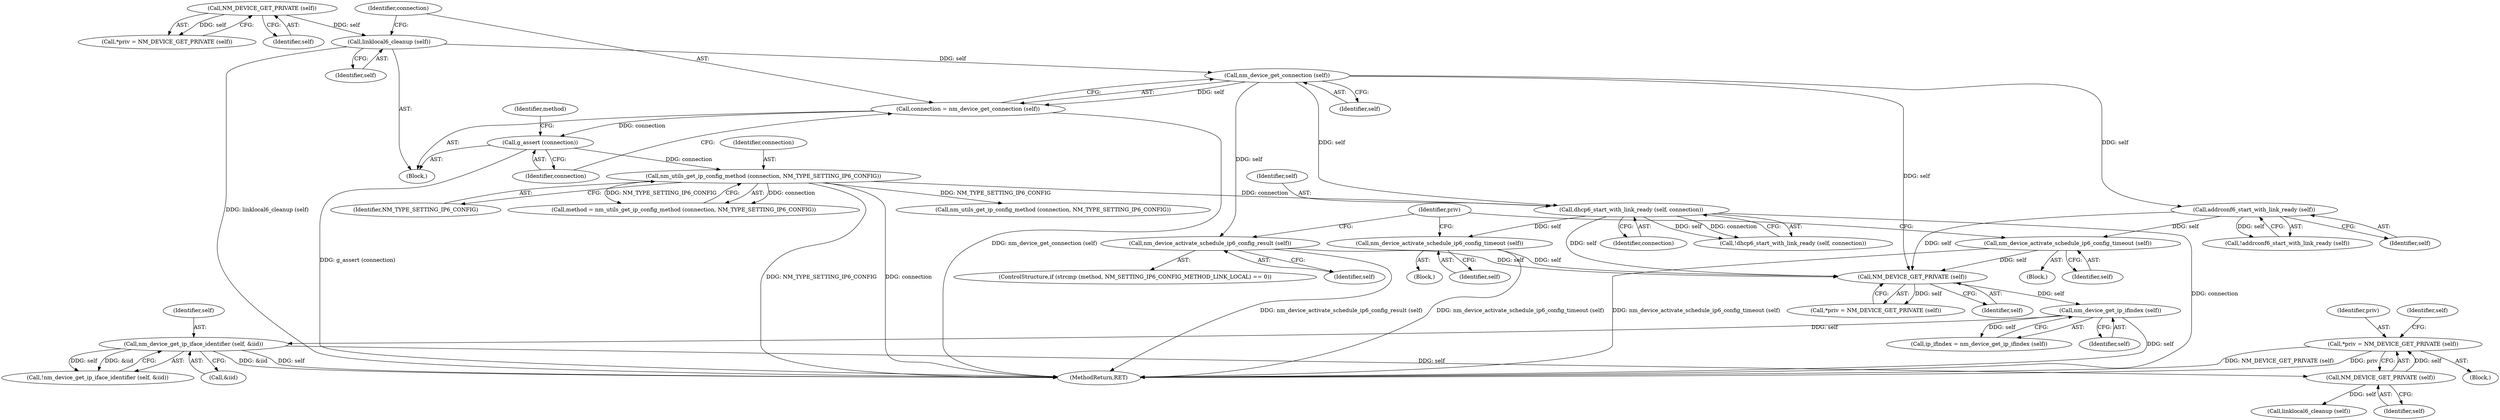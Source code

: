digraph "0_NetworkManager_d5fc88e573fa58b93034b04d35a2454f5d28cad9@pointer" {
"1007007" [label="(Call,*priv = NM_DEVICE_GET_PRIVATE (self))"];
"1007009" [label="(Call,NM_DEVICE_GET_PRIVATE (self))"];
"1006953" [label="(Call,nm_device_get_ip_iface_identifier (self, &iid))"];
"1006901" [label="(Call,nm_device_get_ip_ifindex (self))"];
"1006896" [label="(Call,NM_DEVICE_GET_PRIVATE (self))"];
"1006874" [label="(Call,dhcp6_start_with_link_ready (self, connection))"];
"1006837" [label="(Call,nm_device_get_connection (self))"];
"1006833" [label="(Call,linklocal6_cleanup (self))"];
"1006819" [label="(Call,NM_DEVICE_GET_PRIVATE (self))"];
"1006843" [label="(Call,nm_utils_get_ip_config_method (connection, NM_TYPE_SETTING_IP6_CONFIG))"];
"1006839" [label="(Call,g_assert (connection))"];
"1006835" [label="(Call,connection = nm_device_get_connection (self))"];
"1006887" [label="(Call,nm_device_activate_schedule_ip6_config_result (self))"];
"1006859" [label="(Call,addrconf6_start_with_link_ready (self))"];
"1006862" [label="(Call,nm_device_activate_schedule_ip6_config_timeout (self))"];
"1006878" [label="(Call,nm_device_activate_schedule_ip6_config_timeout (self))"];
"1006834" [label="(Identifier,self)"];
"1006836" [label="(Identifier,connection)"];
"1006844" [label="(Identifier,connection)"];
"1006888" [label="(Identifier,self)"];
"1006835" [label="(Call,connection = nm_device_get_connection (self))"];
"1006858" [label="(Call,!addrconf6_start_with_link_ready (self))"];
"1006839" [label="(Call,g_assert (connection))"];
"1007013" [label="(Call,linklocal6_cleanup (self))"];
"1006815" [label="(Block,)"];
"1006817" [label="(Call,*priv = NM_DEVICE_GET_PRIVATE (self))"];
"1006875" [label="(Identifier,self)"];
"1007010" [label="(Identifier,self)"];
"1007014" [label="(Identifier,self)"];
"1006873" [label="(Call,!dhcp6_start_with_link_ready (self, connection))"];
"1006953" [label="(Call,nm_device_get_ip_iface_identifier (self, &iid))"];
"1007031" [label="(Call,nm_utils_get_ip_config_method (connection, NM_TYPE_SETTING_IP6_CONFIG))"];
"1006899" [label="(Call,ip_ifindex = nm_device_get_ip_ifindex (self))"];
"1007007" [label="(Call,*priv = NM_DEVICE_GET_PRIVATE (self))"];
"1006894" [label="(Call,*priv = NM_DEVICE_GET_PRIVATE (self))"];
"1006876" [label="(Identifier,connection)"];
"1006878" [label="(Call,nm_device_activate_schedule_ip6_config_timeout (self))"];
"1006840" [label="(Identifier,connection)"];
"1006843" [label="(Call,nm_utils_get_ip_config_method (connection, NM_TYPE_SETTING_IP6_CONFIG))"];
"1006877" [label="(Block,)"];
"1006845" [label="(Identifier,NM_TYPE_SETTING_IP6_CONFIG)"];
"1006842" [label="(Identifier,method)"];
"1007008" [label="(Identifier,priv)"];
"1006952" [label="(Call,!nm_device_get_ip_iface_identifier (self, &iid))"];
"1006955" [label="(Call,&iid)"];
"1006874" [label="(Call,dhcp6_start_with_link_ready (self, connection))"];
"1006863" [label="(Identifier,self)"];
"1006897" [label="(Identifier,self)"];
"1006887" [label="(Call,nm_device_activate_schedule_ip6_config_result (self))"];
"1006879" [label="(Identifier,self)"];
"1006833" [label="(Call,linklocal6_cleanup (self))"];
"1006838" [label="(Identifier,self)"];
"1006820" [label="(Identifier,self)"];
"1006861" [label="(Block,)"];
"1006859" [label="(Call,addrconf6_start_with_link_ready (self))"];
"1007009" [label="(Call,NM_DEVICE_GET_PRIVATE (self))"];
"1006837" [label="(Call,nm_device_get_connection (self))"];
"1006954" [label="(Identifier,self)"];
"1006862" [label="(Call,nm_device_activate_schedule_ip6_config_timeout (self))"];
"1006895" [label="(Identifier,priv)"];
"1006860" [label="(Identifier,self)"];
"1007368" [label="(MethodReturn,RET)"];
"1006819" [label="(Call,NM_DEVICE_GET_PRIVATE (self))"];
"1006841" [label="(Call,method = nm_utils_get_ip_config_method (connection, NM_TYPE_SETTING_IP6_CONFIG))"];
"1006881" [label="(ControlStructure,if (strcmp (method, NM_SETTING_IP6_CONFIG_METHOD_LINK_LOCAL) == 0))"];
"1007005" [label="(Block,)"];
"1006902" [label="(Identifier,self)"];
"1006896" [label="(Call,NM_DEVICE_GET_PRIVATE (self))"];
"1006901" [label="(Call,nm_device_get_ip_ifindex (self))"];
"1007007" -> "1007005"  [label="AST: "];
"1007007" -> "1007009"  [label="CFG: "];
"1007008" -> "1007007"  [label="AST: "];
"1007009" -> "1007007"  [label="AST: "];
"1007014" -> "1007007"  [label="CFG: "];
"1007007" -> "1007368"  [label="DDG: priv"];
"1007007" -> "1007368"  [label="DDG: NM_DEVICE_GET_PRIVATE (self)"];
"1007009" -> "1007007"  [label="DDG: self"];
"1007009" -> "1007010"  [label="CFG: "];
"1007010" -> "1007009"  [label="AST: "];
"1006953" -> "1007009"  [label="DDG: self"];
"1007009" -> "1007013"  [label="DDG: self"];
"1006953" -> "1006952"  [label="AST: "];
"1006953" -> "1006955"  [label="CFG: "];
"1006954" -> "1006953"  [label="AST: "];
"1006955" -> "1006953"  [label="AST: "];
"1006952" -> "1006953"  [label="CFG: "];
"1006953" -> "1007368"  [label="DDG: self"];
"1006953" -> "1007368"  [label="DDG: &iid"];
"1006953" -> "1006952"  [label="DDG: self"];
"1006953" -> "1006952"  [label="DDG: &iid"];
"1006901" -> "1006953"  [label="DDG: self"];
"1006901" -> "1006899"  [label="AST: "];
"1006901" -> "1006902"  [label="CFG: "];
"1006902" -> "1006901"  [label="AST: "];
"1006899" -> "1006901"  [label="CFG: "];
"1006901" -> "1007368"  [label="DDG: self"];
"1006901" -> "1006899"  [label="DDG: self"];
"1006896" -> "1006901"  [label="DDG: self"];
"1006896" -> "1006894"  [label="AST: "];
"1006896" -> "1006897"  [label="CFG: "];
"1006897" -> "1006896"  [label="AST: "];
"1006894" -> "1006896"  [label="CFG: "];
"1006896" -> "1006894"  [label="DDG: self"];
"1006874" -> "1006896"  [label="DDG: self"];
"1006887" -> "1006896"  [label="DDG: self"];
"1006859" -> "1006896"  [label="DDG: self"];
"1006862" -> "1006896"  [label="DDG: self"];
"1006837" -> "1006896"  [label="DDG: self"];
"1006878" -> "1006896"  [label="DDG: self"];
"1006874" -> "1006873"  [label="AST: "];
"1006874" -> "1006876"  [label="CFG: "];
"1006875" -> "1006874"  [label="AST: "];
"1006876" -> "1006874"  [label="AST: "];
"1006873" -> "1006874"  [label="CFG: "];
"1006874" -> "1007368"  [label="DDG: connection"];
"1006874" -> "1006873"  [label="DDG: self"];
"1006874" -> "1006873"  [label="DDG: connection"];
"1006837" -> "1006874"  [label="DDG: self"];
"1006843" -> "1006874"  [label="DDG: connection"];
"1006874" -> "1006878"  [label="DDG: self"];
"1006837" -> "1006835"  [label="AST: "];
"1006837" -> "1006838"  [label="CFG: "];
"1006838" -> "1006837"  [label="AST: "];
"1006835" -> "1006837"  [label="CFG: "];
"1006837" -> "1006835"  [label="DDG: self"];
"1006833" -> "1006837"  [label="DDG: self"];
"1006837" -> "1006859"  [label="DDG: self"];
"1006837" -> "1006887"  [label="DDG: self"];
"1006833" -> "1006815"  [label="AST: "];
"1006833" -> "1006834"  [label="CFG: "];
"1006834" -> "1006833"  [label="AST: "];
"1006836" -> "1006833"  [label="CFG: "];
"1006833" -> "1007368"  [label="DDG: linklocal6_cleanup (self)"];
"1006819" -> "1006833"  [label="DDG: self"];
"1006819" -> "1006817"  [label="AST: "];
"1006819" -> "1006820"  [label="CFG: "];
"1006820" -> "1006819"  [label="AST: "];
"1006817" -> "1006819"  [label="CFG: "];
"1006819" -> "1006817"  [label="DDG: self"];
"1006843" -> "1006841"  [label="AST: "];
"1006843" -> "1006845"  [label="CFG: "];
"1006844" -> "1006843"  [label="AST: "];
"1006845" -> "1006843"  [label="AST: "];
"1006841" -> "1006843"  [label="CFG: "];
"1006843" -> "1007368"  [label="DDG: NM_TYPE_SETTING_IP6_CONFIG"];
"1006843" -> "1007368"  [label="DDG: connection"];
"1006843" -> "1006841"  [label="DDG: connection"];
"1006843" -> "1006841"  [label="DDG: NM_TYPE_SETTING_IP6_CONFIG"];
"1006839" -> "1006843"  [label="DDG: connection"];
"1006843" -> "1007031"  [label="DDG: NM_TYPE_SETTING_IP6_CONFIG"];
"1006839" -> "1006815"  [label="AST: "];
"1006839" -> "1006840"  [label="CFG: "];
"1006840" -> "1006839"  [label="AST: "];
"1006842" -> "1006839"  [label="CFG: "];
"1006839" -> "1007368"  [label="DDG: g_assert (connection)"];
"1006835" -> "1006839"  [label="DDG: connection"];
"1006835" -> "1006815"  [label="AST: "];
"1006836" -> "1006835"  [label="AST: "];
"1006840" -> "1006835"  [label="CFG: "];
"1006835" -> "1007368"  [label="DDG: nm_device_get_connection (self)"];
"1006887" -> "1006881"  [label="AST: "];
"1006887" -> "1006888"  [label="CFG: "];
"1006888" -> "1006887"  [label="AST: "];
"1006895" -> "1006887"  [label="CFG: "];
"1006887" -> "1007368"  [label="DDG: nm_device_activate_schedule_ip6_config_result (self)"];
"1006859" -> "1006858"  [label="AST: "];
"1006859" -> "1006860"  [label="CFG: "];
"1006860" -> "1006859"  [label="AST: "];
"1006858" -> "1006859"  [label="CFG: "];
"1006859" -> "1006858"  [label="DDG: self"];
"1006859" -> "1006862"  [label="DDG: self"];
"1006862" -> "1006861"  [label="AST: "];
"1006862" -> "1006863"  [label="CFG: "];
"1006863" -> "1006862"  [label="AST: "];
"1006895" -> "1006862"  [label="CFG: "];
"1006862" -> "1007368"  [label="DDG: nm_device_activate_schedule_ip6_config_timeout (self)"];
"1006878" -> "1006877"  [label="AST: "];
"1006878" -> "1006879"  [label="CFG: "];
"1006879" -> "1006878"  [label="AST: "];
"1006895" -> "1006878"  [label="CFG: "];
"1006878" -> "1007368"  [label="DDG: nm_device_activate_schedule_ip6_config_timeout (self)"];
}
